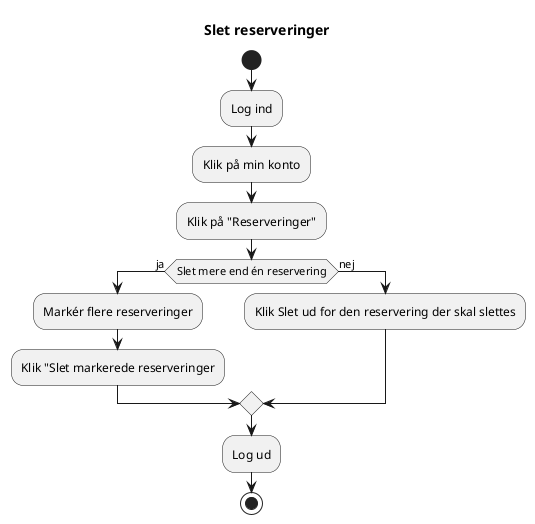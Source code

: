 @startuml

title Slet reserveringer

start

:Log ind;
:Klik på min konto;
:Klik på "Reserveringer";
IF (Slet mere end én reservering) then (ja)
:Markér flere reserveringer;
:Klik "Slet markerede reserveringer;
ELSE (nej)
:Klik Slet ud for den reservering der skal slettes;
endif
:Log ud;

stop

@enduml